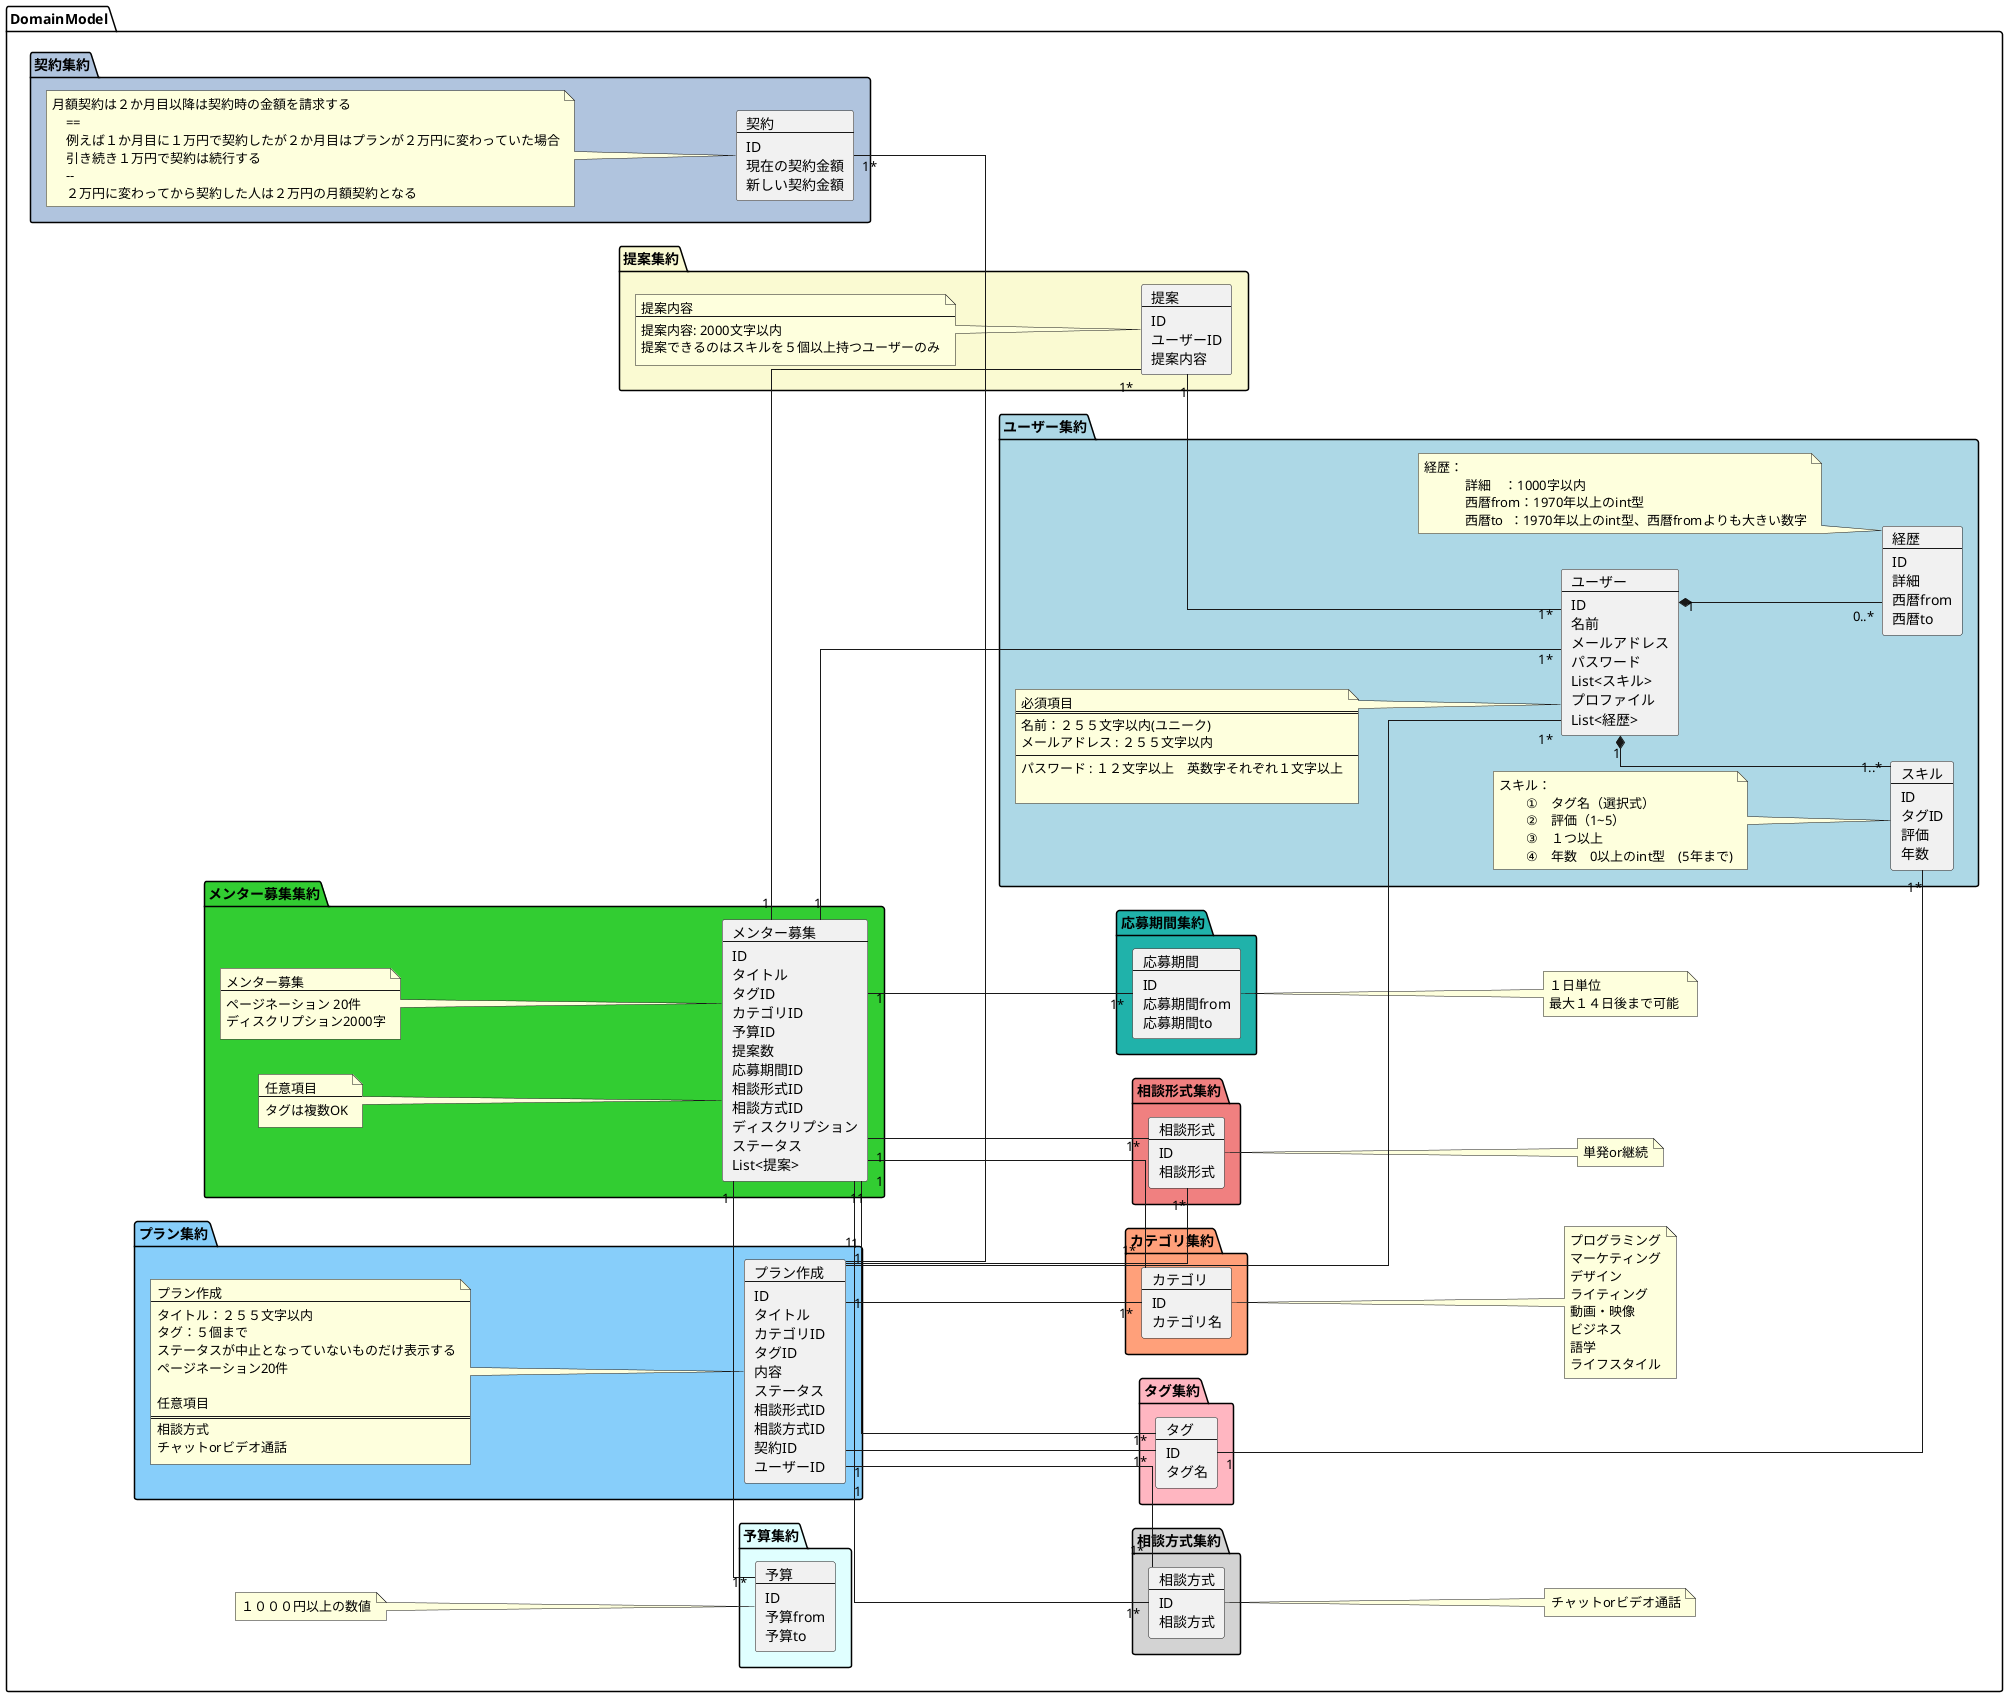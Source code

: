 @startuml curriculum
allowmixing
hide circle
skinparam linetype ortho

left to right direction


package DomainModel {
 
 
    package タグ集約 #LightPink
    {
        card タグ[
            タグ
            --
            ID
            タグ名
        ]
    }
        
    package カテゴリ集約 #LightSalmon
    {
        card カテゴリ[
            カテゴリ
            --
            ID
            カテゴリ名
        ]
    }
        note right of カテゴリ 
        プログラミング
        マーケティング
        デザイン
        ライティング
        動画・映像
        ビジネス
        語学
        ライフスタイル
        end note
    package 相談形式集約 #LightCoral
    {
        card 相談形式[
            相談形式
            --
            ID
            相談形式
        ]

    }
        note right of 相談形式
        単発or継続
        end note
    package 相談方式集約 #LightGray
    {
        card 相談方式[
            相談方式
            --
            ID
            相談方式
        ]

    }
        note right of 相談方式
        チャットorビデオ通話
        end note

    package 予算集約 #LightCyan
    {
        card 予算[
            予算
            --
            ID
            予算from
            予算to
        ]
    }
        note left of 予算
            １０００円以上の数値
        end note

    package 応募期間集約 #LightSeaGreen
    {
        card 応募期間[
            応募期間
            --
            ID
            応募期間from
            応募期間to
        ]
    }
        note right of 応募期間
           １日単位
           最大１４日後まで可能 
        end note
    package 契約集約 #LightSteelBlue
    {
        card 契約[
            契約
            --
            ID
            現在の契約金額
            新しい契約金額
        ]

        note left of 契約
        月額契約は２か月目以降は契約時の金額を請求する
            ==
            例えば１か月目に１万円で契約したが２か月目はプランが２万円に変わっていた場合
            引き続き１万円で契約は続行する
            --
            ２万円に変わってから契約した人は２万円の月額契約となる
        end note
    }

    package 提案集約 #LightGoldenRodYellow
    {
        card 提案[
            提案
            --
            ID
            ユーザーID
            提案内容
        ]
        note left of 提案
            提案内容
            --
            提案内容: 2000文字以内
            提案できるのはスキルを５個以上持つユーザーのみ
        end note
    }

    package ユーザー集約 #lightblue
    {
        card ユーザー[
            ユーザー
            --
            ID
            名前
            メールアドレス
            パスワード
            List<スキル>
            プロファイル
            List<経歴>
        ]

        card スキル[
            スキル
            --
            ID
            タグID
            評価
            年数
        ]

        card 経歴 [
            経歴
            --
            ID
            詳細
            西暦from
            西暦to
        ]



        ユーザー "1" *-- "0..*" 経歴
        ユーザー "1" *-- "1..*" スキル
        タグ "1" -- "1*" スキル
        
        note left of ユーザー 
            必須項目
            ==
            名前：２５５文字以内(ユニーク)
            メールアドレス : ２５５文字以内
            --
            パスワード : １２文字以上　英数字それぞれ１文字以上

        end note

        note left of 経歴
            経歴：
                        詳細    ：1000字以内
                        西暦from：1970年以上のint型
                        西暦to  ：1970年以上のint型、西暦fromよりも大きい数字
        end note

        note left of スキル
        スキル：
                ①　タグ名（選択式）
                ②　評価（1~5）
                ③　１つ以上
                ④　年数　0以上のint型　(5年まで)
        end note
    }

    package メンター募集集約 #LimeGreen
    {
        card メンター募集[
            メンター募集
            --
            ID
            タイトル
            タグID
            カテゴリID
            予算ID
            提案数
            応募期間ID
            相談形式ID
            相談方式ID
            ディスクリプション
            ステータス
            List<提案>
        ]

        
        
        メンター募集 "1" -- "1*" タグ
        メンター募集 "1" -- "1*" カテゴリ
        メンター募集 "1" -- "1*" ユーザー
        メンター募集 "1" -- "1*" 提案
        メンター募集 "1" - "1*" 予算
        メンター募集 "1" -- "1*" 応募期間 
        メンター募集 "1" -- "1*" 相談形式
        メンター募集 "1" -- "1*" 相談方式
        提案 "1" -- "1*" ユーザー

        note left of メンター募集
            メンター募集
            --
            ページネーション 20件
            ディスクリプション2000字
        end note

        note left of メンター募集
            任意項目
            --
            タグは複数OK
        end note

        

    }

    package プラン集約 #LightSkyBlue
    {
        card プラン作成[
            プラン作成
            --
            ID
            タイトル
            カテゴリID
            タグID
            内容
            ステータス
            相談形式ID
            相談方式ID
            契約ID
            ユーザーID   
        ]

        プラン作成 "1" -- "1*" タグ
        プラン作成 "1" -- "1*" カテゴリ
        プラン作成 "1" -- "1*" 相談形式
        プラン作成 "1" -- "1*" 相談方式
        プラン作成 "1" - "1*" 契約
        プラン作成 "1" -- "1*" ユーザー

        note left of プラン作成
            プラン作成 
            --
            タイトル：２５５文字以内
            タグ：５個まで
            ステータスが中止となっていないものだけ表示する
            ページネーション20件

            任意項目
            ==
            相談方式
            チャットorビデオ通話
        end note
    }
    
}

@enduml